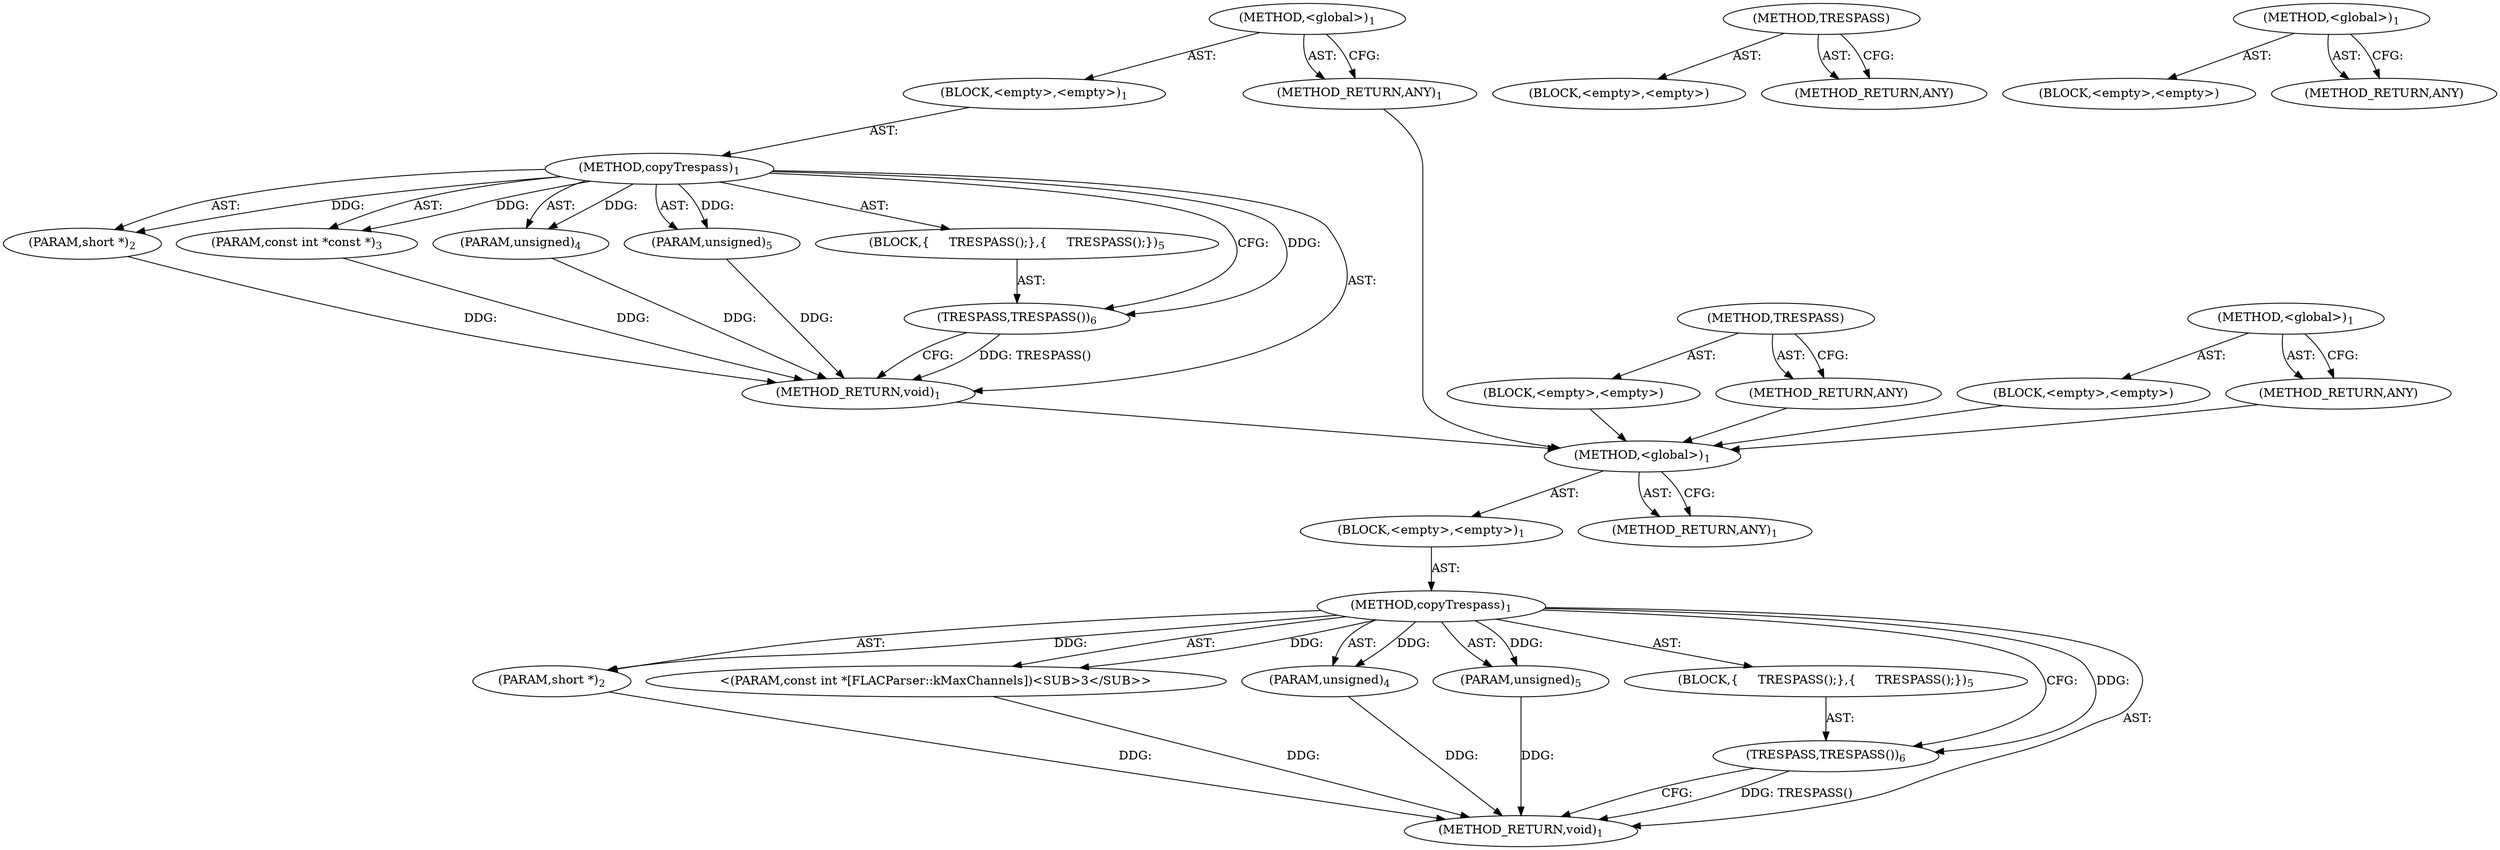 digraph "&lt;global&gt;" {
vulnerable_6 [label=<(METHOD,&lt;global&gt;)<SUB>1</SUB>>];
vulnerable_7 [label=<(BLOCK,&lt;empty&gt;,&lt;empty&gt;)<SUB>1</SUB>>];
vulnerable_8 [label=<(METHOD,copyTrespass)<SUB>1</SUB>>];
vulnerable_9 [label=<(PARAM,short *)<SUB>2</SUB>>];
vulnerable_10 [label=<(PARAM,const int *const *)<SUB>3</SUB>>];
vulnerable_11 [label=<(PARAM,unsigned)<SUB>4</SUB>>];
vulnerable_12 [label=<(PARAM,unsigned)<SUB>5</SUB>>];
vulnerable_13 [label=<(BLOCK,{
     TRESPASS();
},{
     TRESPASS();
})<SUB>5</SUB>>];
vulnerable_14 [label=<(TRESPASS,TRESPASS())<SUB>6</SUB>>];
vulnerable_15 [label=<(METHOD_RETURN,void)<SUB>1</SUB>>];
vulnerable_17 [label=<(METHOD_RETURN,ANY)<SUB>1</SUB>>];
vulnerable_36 [label=<(METHOD,TRESPASS)>];
vulnerable_37 [label=<(BLOCK,&lt;empty&gt;,&lt;empty&gt;)>];
vulnerable_38 [label=<(METHOD_RETURN,ANY)>];
vulnerable_30 [label=<(METHOD,&lt;global&gt;)<SUB>1</SUB>>];
vulnerable_31 [label=<(BLOCK,&lt;empty&gt;,&lt;empty&gt;)>];
vulnerable_32 [label=<(METHOD_RETURN,ANY)>];
fixed_6 [label=<(METHOD,&lt;global&gt;)<SUB>1</SUB>>];
fixed_7 [label=<(BLOCK,&lt;empty&gt;,&lt;empty&gt;)<SUB>1</SUB>>];
fixed_8 [label=<(METHOD,copyTrespass)<SUB>1</SUB>>];
fixed_9 [label=<(PARAM,short *)<SUB>2</SUB>>];
fixed_10 [label="<(PARAM,const int *[FLACParser::kMaxChannels])<SUB>3</SUB>>"];
fixed_11 [label=<(PARAM,unsigned)<SUB>4</SUB>>];
fixed_12 [label=<(PARAM,unsigned)<SUB>5</SUB>>];
fixed_13 [label=<(BLOCK,{
     TRESPASS();
},{
     TRESPASS();
})<SUB>5</SUB>>];
fixed_14 [label=<(TRESPASS,TRESPASS())<SUB>6</SUB>>];
fixed_15 [label=<(METHOD_RETURN,void)<SUB>1</SUB>>];
fixed_17 [label=<(METHOD_RETURN,ANY)<SUB>1</SUB>>];
fixed_36 [label=<(METHOD,TRESPASS)>];
fixed_37 [label=<(BLOCK,&lt;empty&gt;,&lt;empty&gt;)>];
fixed_38 [label=<(METHOD_RETURN,ANY)>];
fixed_30 [label=<(METHOD,&lt;global&gt;)<SUB>1</SUB>>];
fixed_31 [label=<(BLOCK,&lt;empty&gt;,&lt;empty&gt;)>];
fixed_32 [label=<(METHOD_RETURN,ANY)>];
vulnerable_6 -> vulnerable_7  [key=0, label="AST: "];
vulnerable_6 -> vulnerable_17  [key=0, label="AST: "];
vulnerable_6 -> vulnerable_17  [key=1, label="CFG: "];
vulnerable_7 -> vulnerable_8  [key=0, label="AST: "];
vulnerable_8 -> vulnerable_9  [key=0, label="AST: "];
vulnerable_8 -> vulnerable_9  [key=1, label="DDG: "];
vulnerable_8 -> vulnerable_10  [key=0, label="AST: "];
vulnerable_8 -> vulnerable_10  [key=1, label="DDG: "];
vulnerable_8 -> vulnerable_11  [key=0, label="AST: "];
vulnerable_8 -> vulnerable_11  [key=1, label="DDG: "];
vulnerable_8 -> vulnerable_12  [key=0, label="AST: "];
vulnerable_8 -> vulnerable_12  [key=1, label="DDG: "];
vulnerable_8 -> vulnerable_13  [key=0, label="AST: "];
vulnerable_8 -> vulnerable_15  [key=0, label="AST: "];
vulnerable_8 -> vulnerable_14  [key=0, label="CFG: "];
vulnerable_8 -> vulnerable_14  [key=1, label="DDG: "];
vulnerable_9 -> vulnerable_15  [key=0, label="DDG: "];
vulnerable_10 -> vulnerable_15  [key=0, label="DDG: "];
vulnerable_11 -> vulnerable_15  [key=0, label="DDG: "];
vulnerable_12 -> vulnerable_15  [key=0, label="DDG: "];
vulnerable_13 -> vulnerable_14  [key=0, label="AST: "];
vulnerable_14 -> vulnerable_15  [key=0, label="CFG: "];
vulnerable_14 -> vulnerable_15  [key=1, label="DDG: TRESPASS()"];
vulnerable_15 -> fixed_6  [key=0];
vulnerable_17 -> fixed_6  [key=0];
vulnerable_36 -> vulnerable_37  [key=0, label="AST: "];
vulnerable_36 -> vulnerable_38  [key=0, label="AST: "];
vulnerable_36 -> vulnerable_38  [key=1, label="CFG: "];
vulnerable_37 -> fixed_6  [key=0];
vulnerable_38 -> fixed_6  [key=0];
vulnerable_30 -> vulnerable_31  [key=0, label="AST: "];
vulnerable_30 -> vulnerable_32  [key=0, label="AST: "];
vulnerable_30 -> vulnerable_32  [key=1, label="CFG: "];
vulnerable_31 -> fixed_6  [key=0];
vulnerable_32 -> fixed_6  [key=0];
fixed_6 -> fixed_7  [key=0, label="AST: "];
fixed_6 -> fixed_17  [key=0, label="AST: "];
fixed_6 -> fixed_17  [key=1, label="CFG: "];
fixed_7 -> fixed_8  [key=0, label="AST: "];
fixed_8 -> fixed_9  [key=0, label="AST: "];
fixed_8 -> fixed_9  [key=1, label="DDG: "];
fixed_8 -> fixed_10  [key=0, label="AST: "];
fixed_8 -> fixed_10  [key=1, label="DDG: "];
fixed_8 -> fixed_11  [key=0, label="AST: "];
fixed_8 -> fixed_11  [key=1, label="DDG: "];
fixed_8 -> fixed_12  [key=0, label="AST: "];
fixed_8 -> fixed_12  [key=1, label="DDG: "];
fixed_8 -> fixed_13  [key=0, label="AST: "];
fixed_8 -> fixed_15  [key=0, label="AST: "];
fixed_8 -> fixed_14  [key=0, label="CFG: "];
fixed_8 -> fixed_14  [key=1, label="DDG: "];
fixed_9 -> fixed_15  [key=0, label="DDG: "];
fixed_10 -> fixed_15  [key=0, label="DDG: "];
fixed_11 -> fixed_15  [key=0, label="DDG: "];
fixed_12 -> fixed_15  [key=0, label="DDG: "];
fixed_13 -> fixed_14  [key=0, label="AST: "];
fixed_14 -> fixed_15  [key=0, label="CFG: "];
fixed_14 -> fixed_15  [key=1, label="DDG: TRESPASS()"];
fixed_36 -> fixed_37  [key=0, label="AST: "];
fixed_36 -> fixed_38  [key=0, label="AST: "];
fixed_36 -> fixed_38  [key=1, label="CFG: "];
fixed_30 -> fixed_31  [key=0, label="AST: "];
fixed_30 -> fixed_32  [key=0, label="AST: "];
fixed_30 -> fixed_32  [key=1, label="CFG: "];
}
